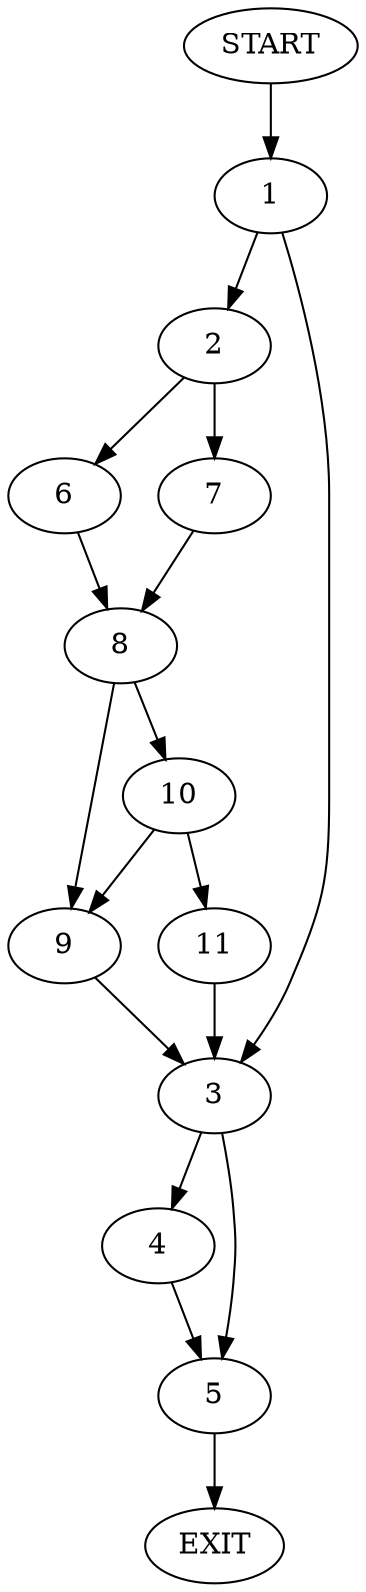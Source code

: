 digraph {
0 [label="START"]
12 [label="EXIT"]
0 -> 1
1 -> 2
1 -> 3
3 -> 4
3 -> 5
2 -> 6
2 -> 7
7 -> 8
6 -> 8
8 -> 9
8 -> 10
10 -> 9
10 -> 11
9 -> 3
11 -> 3
5 -> 12
4 -> 5
}
